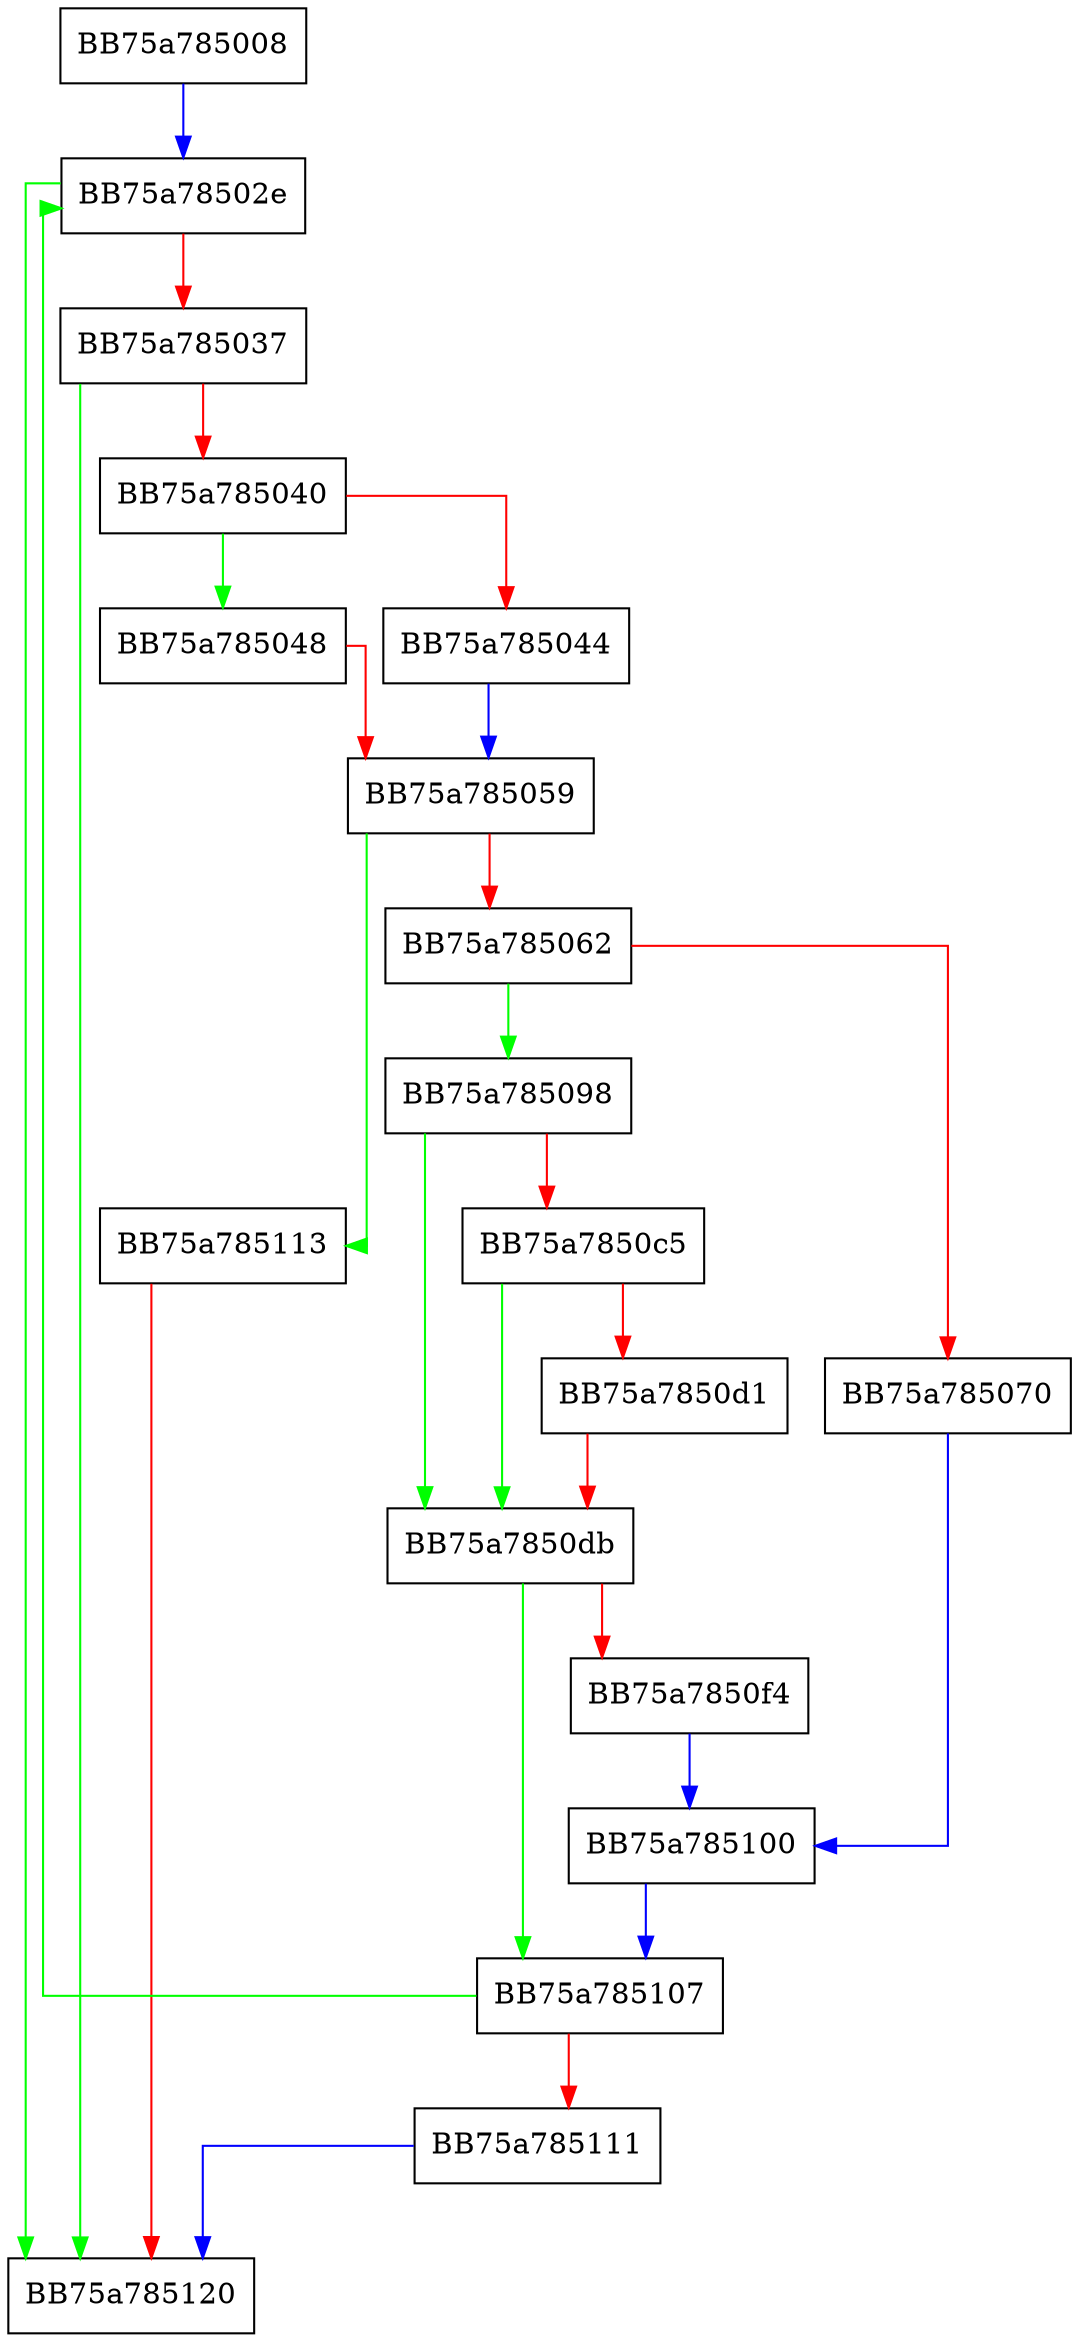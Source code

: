 digraph getArgumentList {
  node [shape="box"];
  graph [splines=ortho];
  BB75a785008 -> BB75a78502e [color="blue"];
  BB75a78502e -> BB75a785120 [color="green"];
  BB75a78502e -> BB75a785037 [color="red"];
  BB75a785037 -> BB75a785120 [color="green"];
  BB75a785037 -> BB75a785040 [color="red"];
  BB75a785040 -> BB75a785048 [color="green"];
  BB75a785040 -> BB75a785044 [color="red"];
  BB75a785044 -> BB75a785059 [color="blue"];
  BB75a785048 -> BB75a785059 [color="red"];
  BB75a785059 -> BB75a785113 [color="green"];
  BB75a785059 -> BB75a785062 [color="red"];
  BB75a785062 -> BB75a785098 [color="green"];
  BB75a785062 -> BB75a785070 [color="red"];
  BB75a785070 -> BB75a785100 [color="blue"];
  BB75a785098 -> BB75a7850db [color="green"];
  BB75a785098 -> BB75a7850c5 [color="red"];
  BB75a7850c5 -> BB75a7850db [color="green"];
  BB75a7850c5 -> BB75a7850d1 [color="red"];
  BB75a7850d1 -> BB75a7850db [color="red"];
  BB75a7850db -> BB75a785107 [color="green"];
  BB75a7850db -> BB75a7850f4 [color="red"];
  BB75a7850f4 -> BB75a785100 [color="blue"];
  BB75a785100 -> BB75a785107 [color="blue"];
  BB75a785107 -> BB75a78502e [color="green"];
  BB75a785107 -> BB75a785111 [color="red"];
  BB75a785111 -> BB75a785120 [color="blue"];
  BB75a785113 -> BB75a785120 [color="red"];
}